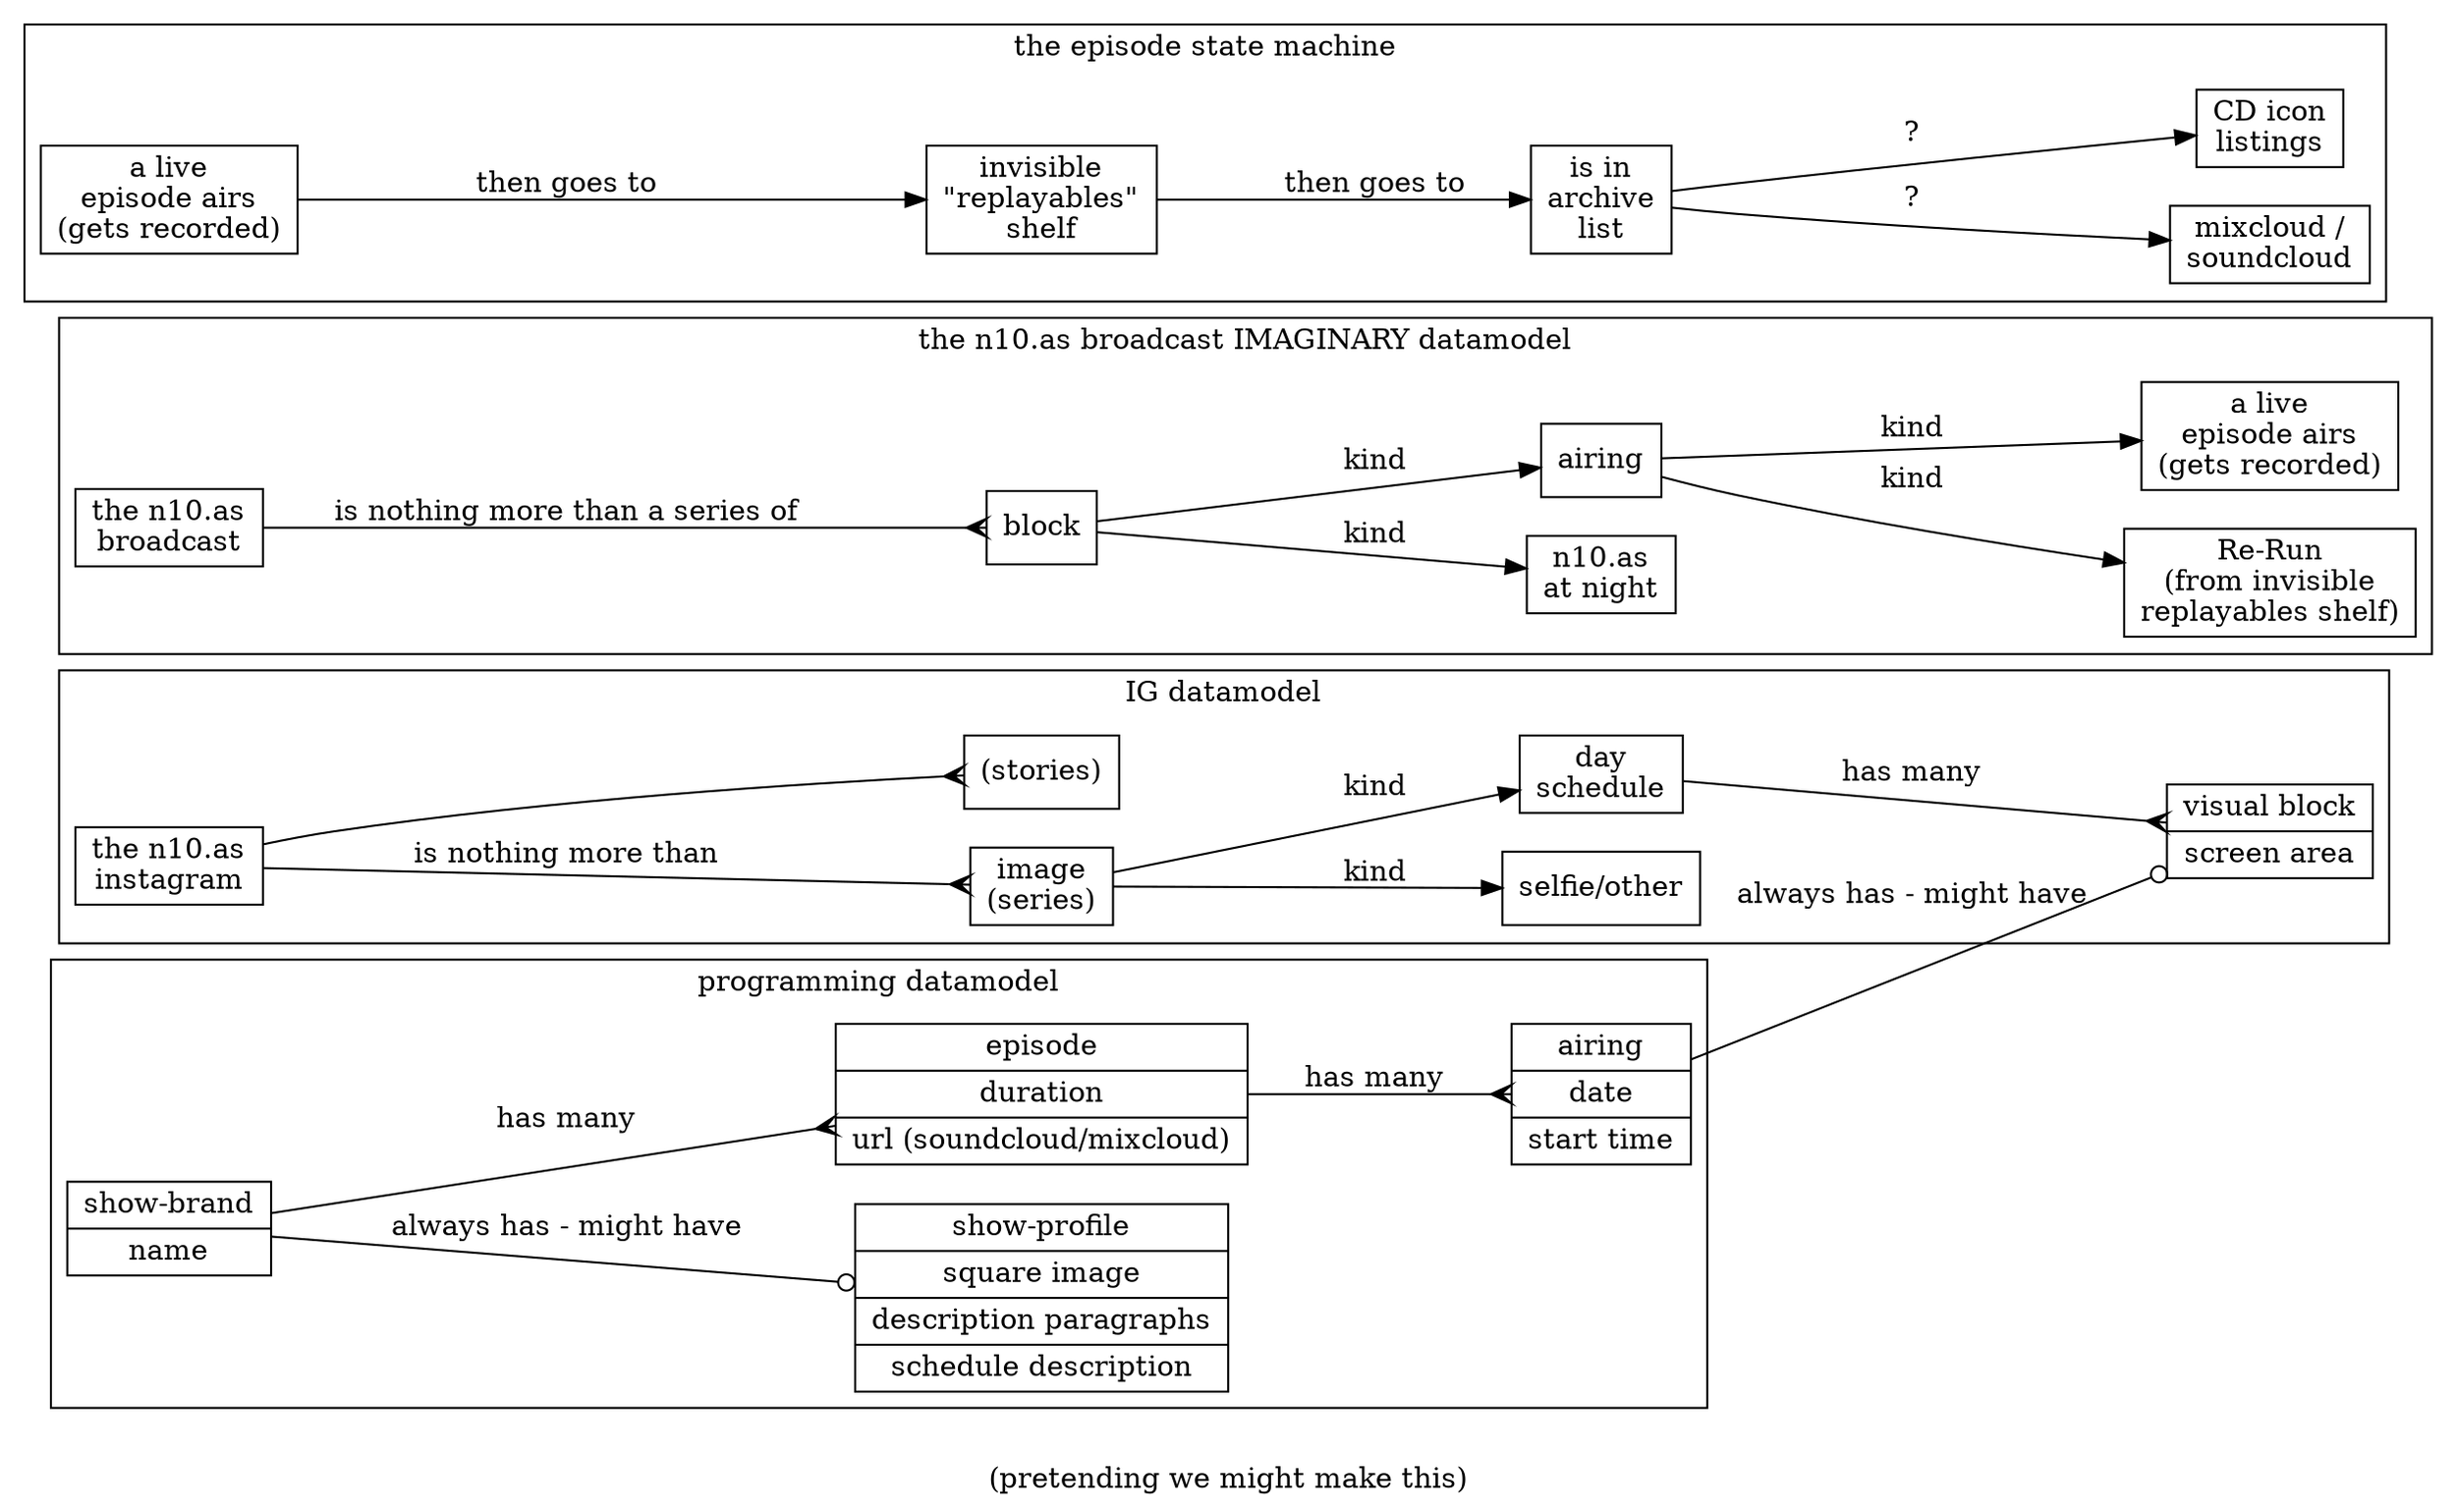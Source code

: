 digraph g {
rankdir=LR
node[
shape=record]


subgraph cluster_400_thru_499 {
label="IG datamodel"
n405[
label="the n10.as\ninstagram"]
n405->n410[
label="is nothing more than"
arrowhead=crow
]
n410[
label="image\n(series)"]
n410->n425[label="kind"]
n425[
label="selfie/other"]
n410->n475[label="kind"]
n475[
label="day\nschedule"]
n405->n485[arrowhead=crow]
n485[
label="(stories)"]
n490[
label="visual block|screen area"]
n475->n490[
label="has many"
arrowhead=crow]
}

subgraph cluster_500_thru_599 {
label="programming datamodel"

n525[
label="show-brand|name"
]

n525->n535[
label="always has - might have"
arrowhead=odot]
n535[
label="show-profile|
square image|
description paragraphs|
schedule description"
]

n525->n550[
label="has many"
arrowhead=crow]
n550[
label="episode|duration|url (soundcloud/mixcloud)"
]

n550->n575[
label="has many"
arrowhead=crow]
n575[
label="airing|date|start time"]
n575->n490[
label="always has - might have"
arrowhead=odot]

}


subgraph cluster_700_thru_799 {
label="the n10.as broadcast IMAGINARY datamodel"
n705[
label="the n10.as\nbroadcast"
]
n705->n710[
label="is nothing more than a series of"
arrowhead=crow]
n710[
label="block"]
n710->n720[label="kind"]
n720[
label="n10.as\nat night"]
n710->n730[label="kind"]
n730[
label="airing"]
n730->n735[label="kind"]
n735[
label="Re-Run\n(from invisible\nreplayables shelf)"]
n730->n740[label="kind"]
n740[
label="a live\nepisode airs\n(gets recorded)"]
}


subgraph cluster_825_thru_875 {
label="the episode state machine"
n825[
label="a live\nepisode airs\n(gets recorded)"]
n825->n830[label="then goes to"]
n830[
label="invisible\n\"replayables\"\nshelf"]
n830->n835[label="then goes to"]
n835[
label="is in\narchive\nlist"]
n835->n840[label="?"]
n840[
label="mixcloud /\nsoundcloud"]
n835->n845[label="?"]
n845[
label="CD icon\nlistings"]
}
label="
(pretending we might make this)"
}
/*
#born.
*/
